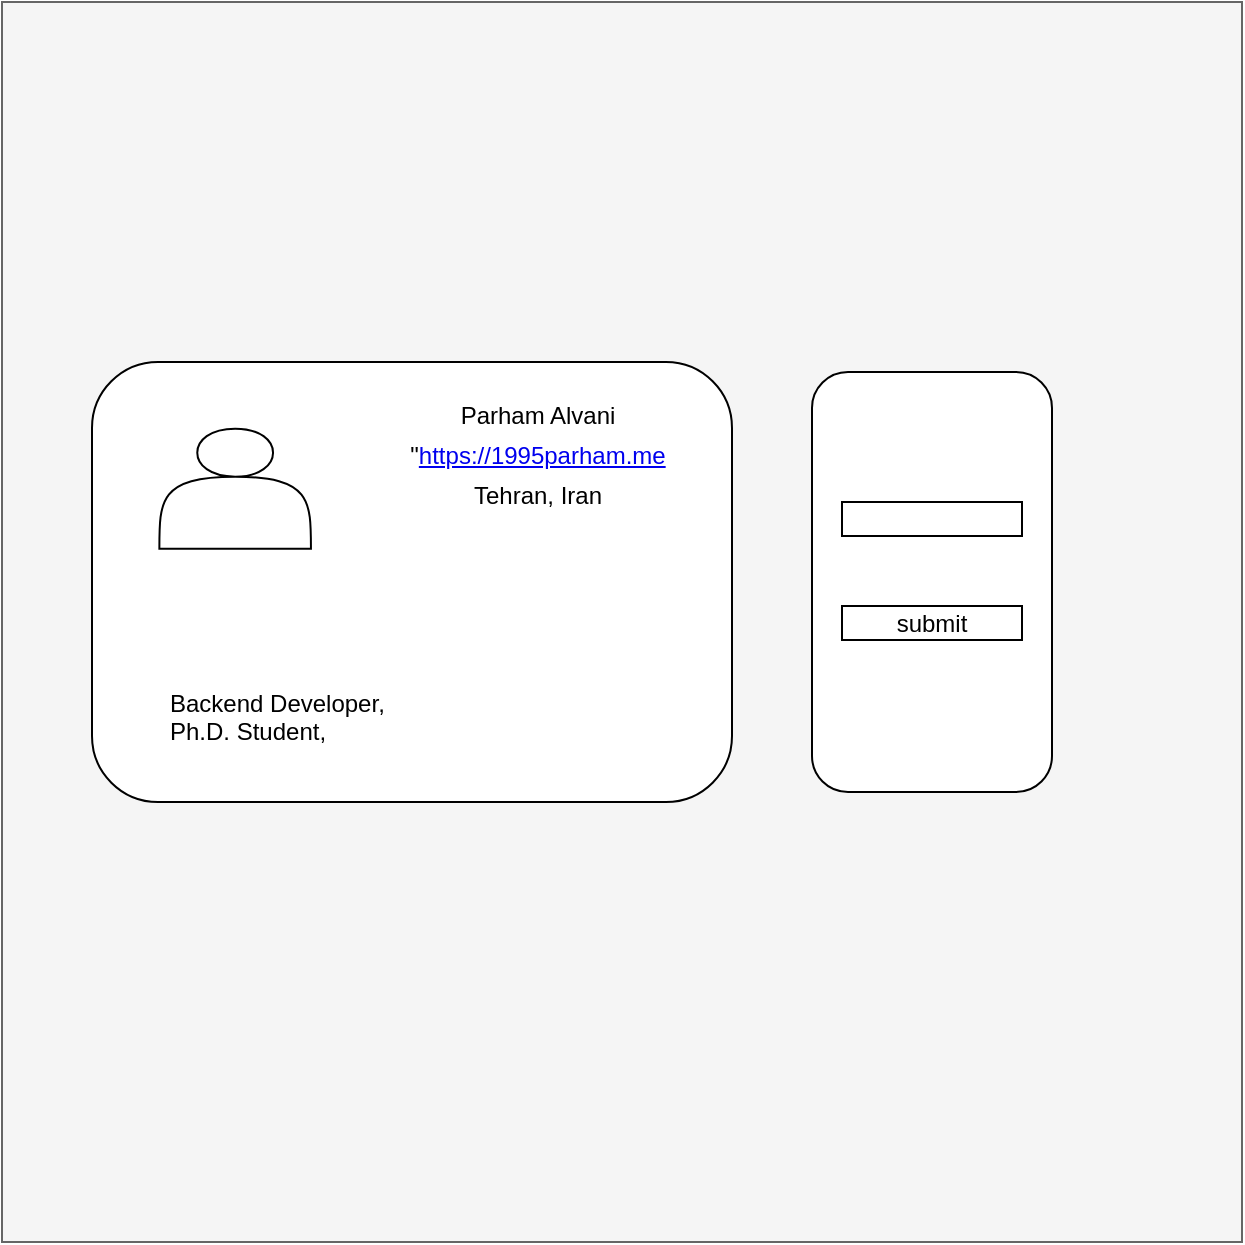 <mxfile version="14.5.1" type="device"><diagram id="LLD0GZ-U264q6uf38GQD" name="Page-1"><mxGraphModel dx="1277" dy="793" grid="1" gridSize="10" guides="1" tooltips="1" connect="1" arrows="1" fold="1" page="1" pageScale="1" pageWidth="850" pageHeight="1100" math="0" shadow="0"><root><mxCell id="0"/><mxCell id="1" parent="0"/><mxCell id="28I0-DuOiIuXYE7EJIip-7" value="" style="whiteSpace=wrap;html=1;aspect=fixed;strokeColor=#666666;fillColor=#f5f5f5;fontColor=#333333;" vertex="1" parent="1"><mxGeometry x="115" y="240" width="620" height="620" as="geometry"/></mxCell><mxCell id="28I0-DuOiIuXYE7EJIip-12" value="" style="group" vertex="1" connectable="0" parent="1"><mxGeometry x="160" y="420" width="320" height="220" as="geometry"/></mxCell><mxCell id="28I0-DuOiIuXYE7EJIip-1" value="" style="rounded=1;whiteSpace=wrap;html=1;" vertex="1" parent="28I0-DuOiIuXYE7EJIip-12"><mxGeometry width="320" height="220" as="geometry"/></mxCell><mxCell id="28I0-DuOiIuXYE7EJIip-2" value="" style="shape=actor;whiteSpace=wrap;html=1;perimeterSpacing=0;" vertex="1" parent="28I0-DuOiIuXYE7EJIip-12"><mxGeometry x="33.684" y="33.333" width="75.789" height="60" as="geometry"/></mxCell><mxCell id="28I0-DuOiIuXYE7EJIip-3" value="Parham Alvani" style="text;html=1;strokeColor=none;fillColor=none;align=center;verticalAlign=middle;whiteSpace=wrap;rounded=0;" vertex="1" parent="28I0-DuOiIuXYE7EJIip-12"><mxGeometry x="138.947" y="20" width="168.421" height="13.333" as="geometry"/></mxCell><mxCell id="28I0-DuOiIuXYE7EJIip-4" value="&lt;table class=&quot;treeTable&quot; tabindex=&quot;0&quot; cellspacing=&quot;0&quot; cellpadding=&quot;0&quot;&gt;&lt;tbody tabindex=&quot;-1&quot;&gt;&lt;tr id=&quot;/blog&quot; class=&quot;treeRow stringRow opened selected&quot;&gt;&lt;td class=&quot;treeLabelCell&quot;&gt;&lt;span class=&quot;treeLabel stringLabel&quot;&gt;&lt;/span&gt;&lt;/td&gt;&lt;td class=&quot;treeValueCell stringCell&quot;&gt;&lt;span&gt;&quot;&lt;a class=&quot;url&quot; title=&quot;https://1995parham.me&quot; draggable=&quot;false&quot; href=&quot;https://1995parham.me&quot; target=&quot;_blank&quot; tabindex=&quot;-1&quot;&gt;https://1995parham.me&lt;/a&gt;&lt;/span&gt;&lt;/td&gt;&lt;/tr&gt;&lt;/tbody&gt;&lt;/table&gt;" style="text;html=1;strokeColor=none;fillColor=none;align=center;verticalAlign=middle;whiteSpace=wrap;rounded=0;" vertex="1" parent="28I0-DuOiIuXYE7EJIip-12"><mxGeometry x="138.947" y="40" width="168.421" height="13.333" as="geometry"/></mxCell><mxCell id="28I0-DuOiIuXYE7EJIip-5" value="&lt;span&gt;Tehran, Iran&lt;/span&gt;" style="text;html=1;strokeColor=none;fillColor=none;align=center;verticalAlign=middle;whiteSpace=wrap;rounded=0;" vertex="1" parent="28I0-DuOiIuXYE7EJIip-12"><mxGeometry x="138.947" y="60" width="168.421" height="13.333" as="geometry"/></mxCell><mxCell id="28I0-DuOiIuXYE7EJIip-6" value="&lt;h1&gt;&lt;br&gt;&lt;/h1&gt;&lt;span&gt;Backend Developer,&lt;br&gt;Ph.D. Student,&lt;br&gt;Happy and Smiling&lt;/span&gt;" style="text;html=1;strokeColor=none;fillColor=none;spacing=5;spacingTop=-20;whiteSpace=wrap;overflow=hidden;rounded=0;" vertex="1" parent="28I0-DuOiIuXYE7EJIip-12"><mxGeometry x="33.684" y="113.333" width="160" height="80" as="geometry"/></mxCell><mxCell id="28I0-DuOiIuXYE7EJIip-13" value="" style="rounded=1;whiteSpace=wrap;html=1;strokeColor=#000000;" vertex="1" parent="1"><mxGeometry x="520" y="425" width="120" height="210" as="geometry"/></mxCell><mxCell id="28I0-DuOiIuXYE7EJIip-14" value="" style="rounded=0;whiteSpace=wrap;html=1;strokeColor=#000000;" vertex="1" parent="1"><mxGeometry x="535" y="490" width="90" height="17" as="geometry"/></mxCell><mxCell id="28I0-DuOiIuXYE7EJIip-15" value="submit" style="rounded=0;whiteSpace=wrap;html=1;strokeColor=#000000;" vertex="1" parent="1"><mxGeometry x="535" y="542" width="90" height="17" as="geometry"/></mxCell></root></mxGraphModel></diagram></mxfile>